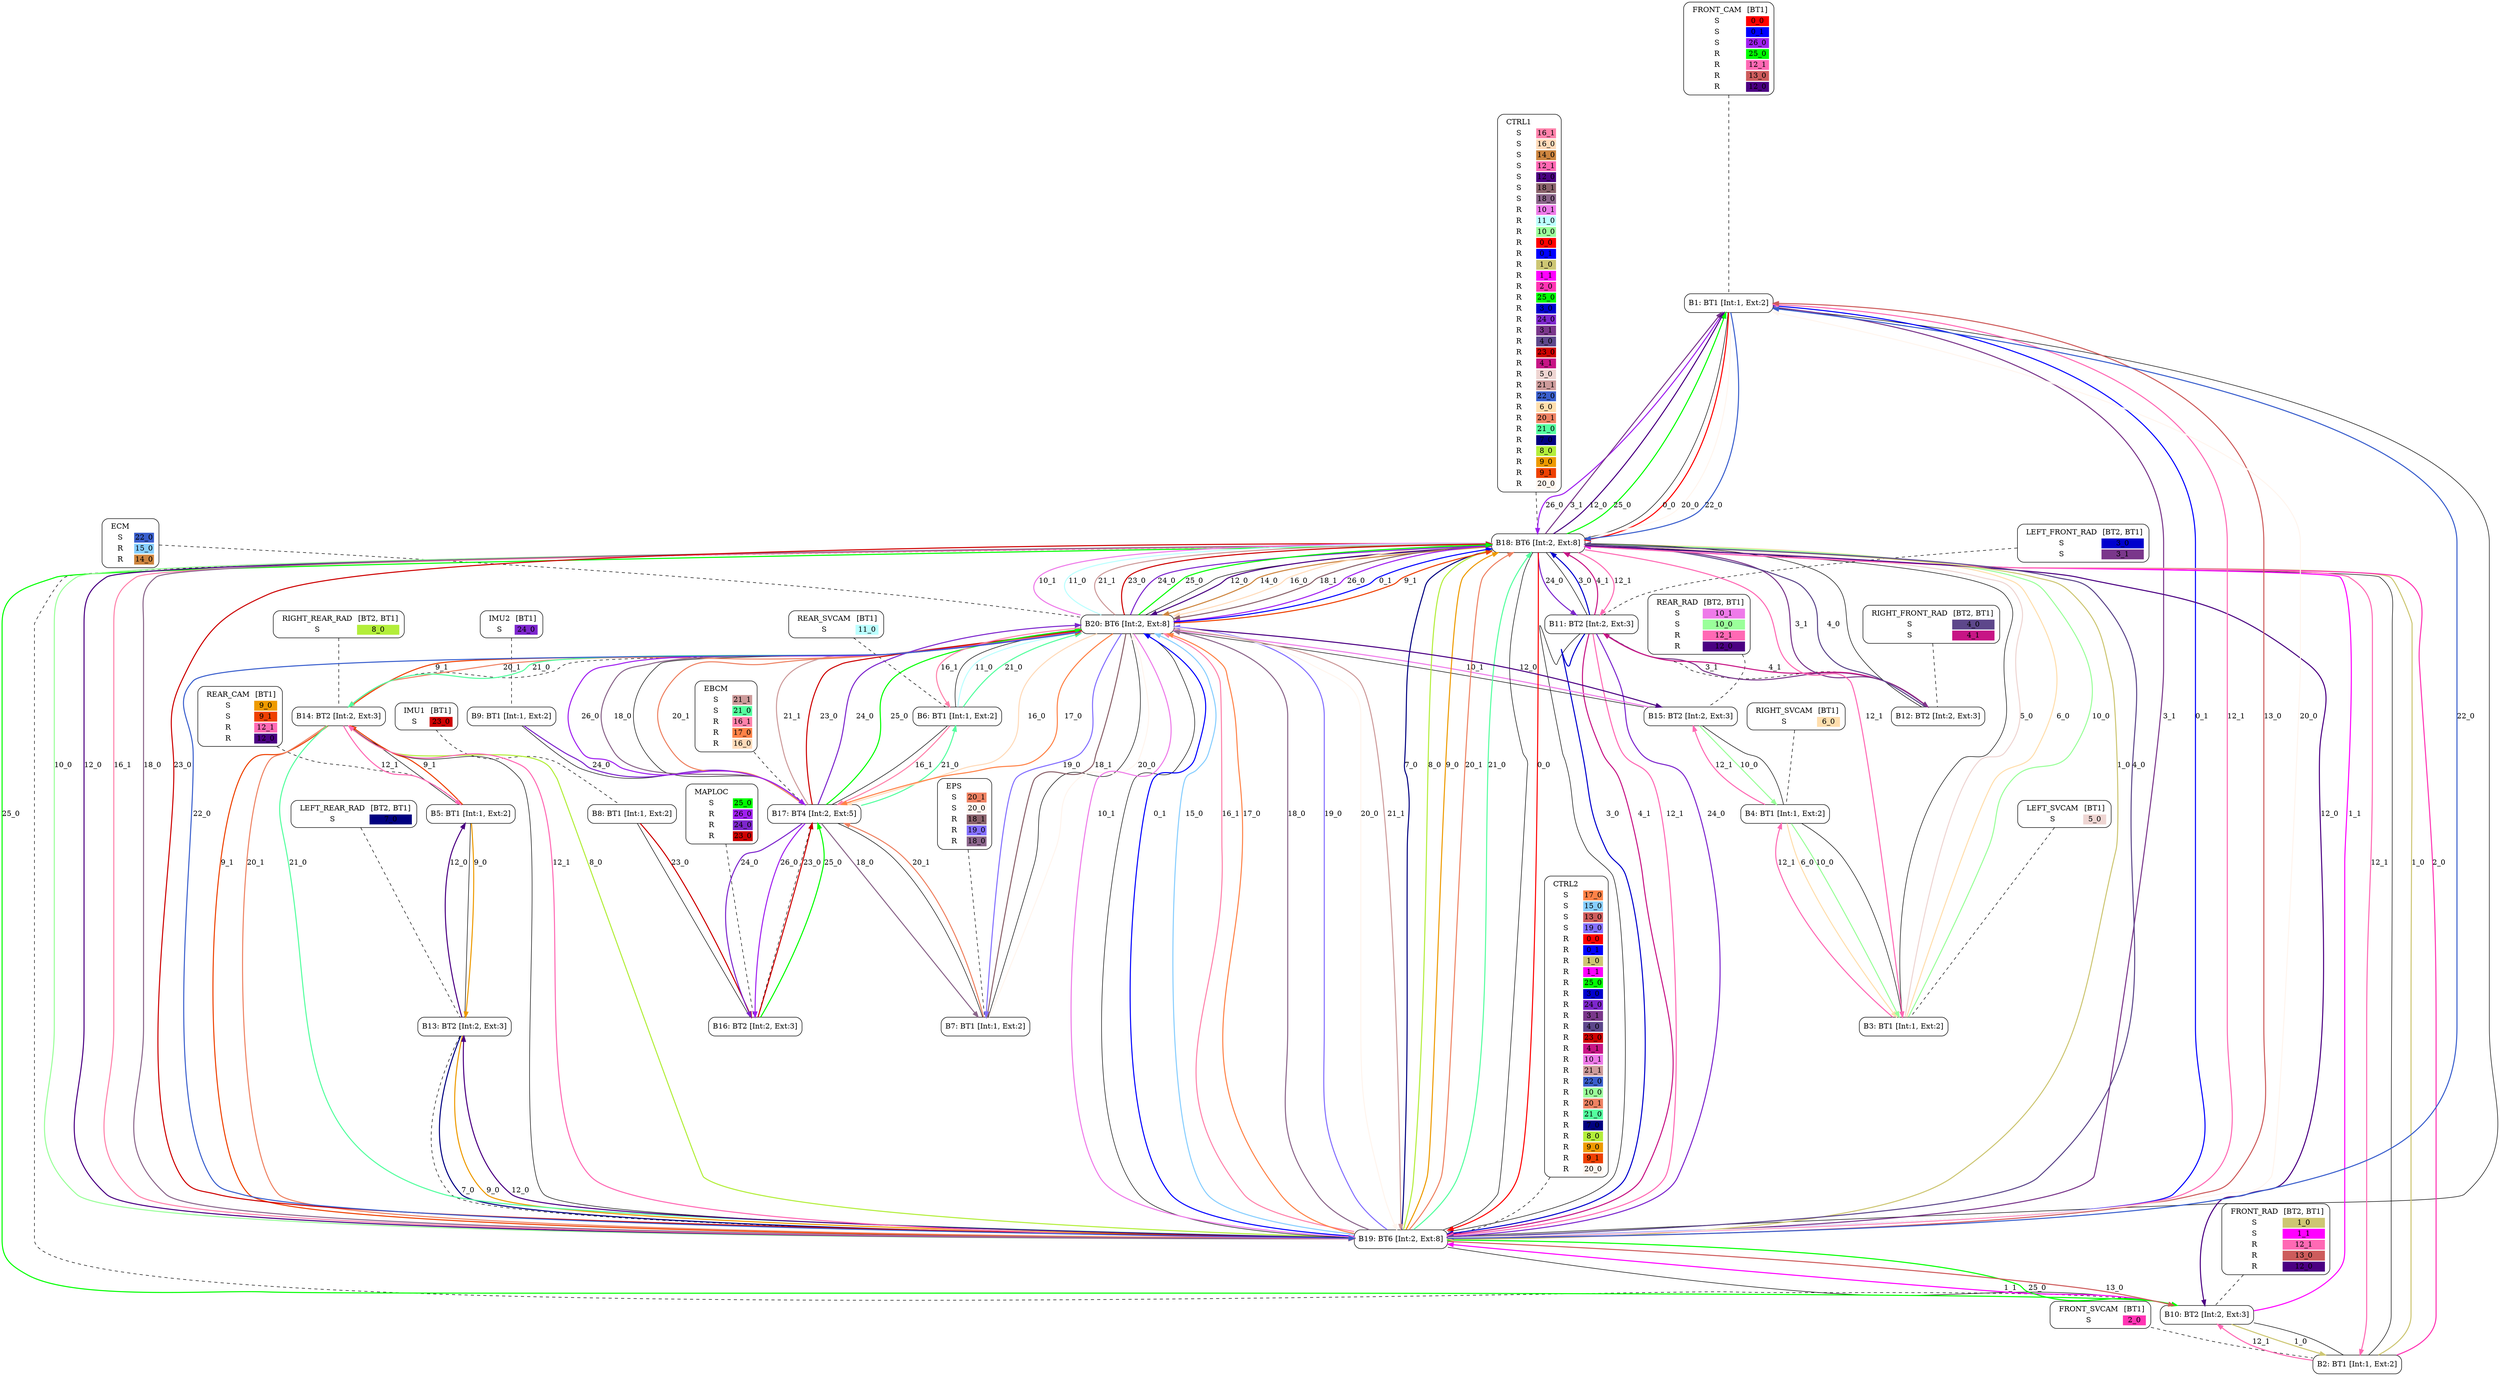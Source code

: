 digraph network {
  FRONT_CAM [ label=<<TABLE  BORDER="0"><TR> <TD ALIGN="CENTER" BORDER="0"> FRONT_CAM </TD> <TD>[BT1]</TD> </TR><TR><TD>S</TD><TD BGCOLOR="red">0_0</TD></TR>
<TR><TD>S</TD><TD BGCOLOR="blue">0_1</TD></TR>
<TR><TD>S</TD><TD BGCOLOR="purple">26_0</TD></TR>
<TR><TD>R</TD><TD BGCOLOR="green">25_0</TD></TR>
<TR><TD>R</TD><TD BGCOLOR="hotpink">12_1</TD></TR>
<TR><TD>R</TD><TD BGCOLOR="indianred">13_0</TD></TR>
<TR><TD>R</TD><TD BGCOLOR="indigo">12_0</TD></TR>
</TABLE>> shape="box" style="rounded" ];
  FRONT_RAD [ label=<<TABLE  BORDER="0"><TR> <TD ALIGN="CENTER" BORDER="0"> FRONT_RAD </TD> <TD>[BT2, BT1]</TD> </TR><TR><TD>S</TD><TD BGCOLOR="khaki3">1_0</TD></TR>
<TR><TD>S</TD><TD BGCOLOR="magenta1">1_1</TD></TR>
<TR><TD>R</TD><TD BGCOLOR="hotpink">12_1</TD></TR>
<TR><TD>R</TD><TD BGCOLOR="indianred">13_0</TD></TR>
<TR><TD>R</TD><TD BGCOLOR="indigo">12_0</TD></TR>
</TABLE>> shape="box" style="rounded" ];
  FRONT_SVCAM [ label=<<TABLE  BORDER="0"><TR> <TD ALIGN="CENTER" BORDER="0"> FRONT_SVCAM </TD> <TD>[BT1]</TD> </TR><TR><TD>S</TD><TD BGCOLOR="maroon1">2_0</TD></TR>
</TABLE>> shape="box" style="rounded" ];
  LEFT_FRONT_RAD [ label=<<TABLE  BORDER="0"><TR> <TD ALIGN="CENTER" BORDER="0"> LEFT_FRONT_RAD </TD> <TD>[BT2, BT1]</TD> </TR><TR><TD>S</TD><TD BGCOLOR="mediumblue">3_0</TD></TR>
<TR><TD>S</TD><TD BGCOLOR="mediumorchid4">3_1</TD></TR>
</TABLE>> shape="box" style="rounded" ];
  RIGHT_FRONT_RAD [ label=<<TABLE  BORDER="0"><TR> <TD ALIGN="CENTER" BORDER="0"> RIGHT_FRONT_RAD </TD> <TD>[BT2, BT1]</TD> </TR><TR><TD>S</TD><TD BGCOLOR="mediumpurple4">4_0</TD></TR>
<TR><TD>S</TD><TD BGCOLOR="mediumvioletred">4_1</TD></TR>
</TABLE>> shape="box" style="rounded" ];
  LEFT_SVCAM [ label=<<TABLE  BORDER="0"><TR> <TD ALIGN="CENTER" BORDER="0"> LEFT_SVCAM </TD> <TD>[BT1]</TD> </TR><TR><TD>S</TD><TD BGCOLOR="mistyrose2">5_0</TD></TR>
</TABLE>> shape="box" style="rounded" ];
  RIGHT_SVCAM [ label=<<TABLE  BORDER="0"><TR> <TD ALIGN="CENTER" BORDER="0"> RIGHT_SVCAM </TD> <TD>[BT1]</TD> </TR><TR><TD>S</TD><TD BGCOLOR="navajowhite1">6_0</TD></TR>
</TABLE>> shape="box" style="rounded" ];
  LEFT_REAR_RAD [ label=<<TABLE  BORDER="0"><TR> <TD ALIGN="CENTER" BORDER="0"> LEFT_REAR_RAD </TD> <TD>[BT2, BT1]</TD> </TR><TR><TD>S</TD><TD BGCOLOR="navyblue">7_0</TD></TR>
</TABLE>> shape="box" style="rounded" ];
  RIGHT_REAR_RAD [ label=<<TABLE  BORDER="0"><TR> <TD ALIGN="CENTER" BORDER="0"> RIGHT_REAR_RAD </TD> <TD>[BT2, BT1]</TD> </TR><TR><TD>S</TD><TD BGCOLOR="olivedrab2">8_0</TD></TR>
</TABLE>> shape="box" style="rounded" ];
  REAR_CAM [ label=<<TABLE  BORDER="0"><TR> <TD ALIGN="CENTER" BORDER="0"> REAR_CAM </TD> <TD>[BT1]</TD> </TR><TR><TD>S</TD><TD BGCOLOR="orange2">9_0</TD></TR>
<TR><TD>S</TD><TD BGCOLOR="orangered2">9_1</TD></TR>
<TR><TD>R</TD><TD BGCOLOR="hotpink">12_1</TD></TR>
<TR><TD>R</TD><TD BGCOLOR="indigo">12_0</TD></TR>
</TABLE>> shape="box" style="rounded" ];
  REAR_RAD [ label=<<TABLE  BORDER="0"><TR> <TD ALIGN="CENTER" BORDER="0"> REAR_RAD </TD> <TD>[BT2, BT1]</TD> </TR><TR><TD>S</TD><TD BGCOLOR="orchid2">10_1</TD></TR>
<TR><TD>S</TD><TD BGCOLOR="palegreen1">10_0</TD></TR>
<TR><TD>R</TD><TD BGCOLOR="hotpink">12_1</TD></TR>
<TR><TD>R</TD><TD BGCOLOR="indigo">12_0</TD></TR>
</TABLE>> shape="box" style="rounded" ];
  REAR_SVCAM [ label=<<TABLE  BORDER="0"><TR> <TD ALIGN="CENTER" BORDER="0"> REAR_SVCAM </TD> <TD>[BT1]</TD> </TR><TR><TD>S</TD><TD BGCOLOR="paleturquoise1">11_0</TD></TR>
</TABLE>> shape="box" style="rounded" ];
  CTRL1 [ label=<<TABLE  BORDER="0"><TR> <TD ALIGN="CENTER" BORDER="0"> CTRL1 </TD>  </TR><TR><TD>S</TD><TD BGCOLOR="palevioletred1">16_1</TD></TR>
<TR><TD>S</TD><TD BGCOLOR="peachpuff">16_0</TD></TR>
<TR><TD>S</TD><TD BGCOLOR="peru">14_0</TD></TR>
<TR><TD>S</TD><TD BGCOLOR="hotpink">12_1</TD></TR>
<TR><TD>S</TD><TD BGCOLOR="indigo">12_0</TD></TR>
<TR><TD>S</TD><TD BGCOLOR="pink4">18_1</TD></TR>
<TR><TD>S</TD><TD BGCOLOR="plum4">18_0</TD></TR>
<TR><TD>R</TD><TD BGCOLOR="orchid2">10_1</TD></TR>
<TR><TD>R</TD><TD BGCOLOR="paleturquoise1">11_0</TD></TR>
<TR><TD>R</TD><TD BGCOLOR="palegreen1">10_0</TD></TR>
<TR><TD>R</TD><TD BGCOLOR="red">0_0</TD></TR>
<TR><TD>R</TD><TD BGCOLOR="blue">0_1</TD></TR>
<TR><TD>R</TD><TD BGCOLOR="khaki3">1_0</TD></TR>
<TR><TD>R</TD><TD BGCOLOR="magenta1">1_1</TD></TR>
<TR><TD>R</TD><TD BGCOLOR="maroon1">2_0</TD></TR>
<TR><TD>R</TD><TD BGCOLOR="green">25_0</TD></TR>
<TR><TD>R</TD><TD BGCOLOR="mediumblue">3_0</TD></TR>
<TR><TD>R</TD><TD BGCOLOR="purple3">24_0</TD></TR>
<TR><TD>R</TD><TD BGCOLOR="mediumorchid4">3_1</TD></TR>
<TR><TD>R</TD><TD BGCOLOR="mediumpurple4">4_0</TD></TR>
<TR><TD>R</TD><TD BGCOLOR="red3">23_0</TD></TR>
<TR><TD>R</TD><TD BGCOLOR="mediumvioletred">4_1</TD></TR>
<TR><TD>R</TD><TD BGCOLOR="mistyrose2">5_0</TD></TR>
<TR><TD>R</TD><TD BGCOLOR="rosybrown3">21_1</TD></TR>
<TR><TD>R</TD><TD BGCOLOR="royalblue3">22_0</TD></TR>
<TR><TD>R</TD><TD BGCOLOR="navajowhite1">6_0</TD></TR>
<TR><TD>R</TD><TD BGCOLOR="salmon2">20_1</TD></TR>
<TR><TD>R</TD><TD BGCOLOR="seagreen1">21_0</TD></TR>
<TR><TD>R</TD><TD BGCOLOR="navyblue">7_0</TD></TR>
<TR><TD>R</TD><TD BGCOLOR="olivedrab2">8_0</TD></TR>
<TR><TD>R</TD><TD BGCOLOR="orange2">9_0</TD></TR>
<TR><TD>R</TD><TD BGCOLOR="orangered2">9_1</TD></TR>
<TR><TD>R</TD><TD BGCOLOR="seashell1">20_0</TD></TR>
</TABLE>> shape="box" style="rounded" ];
  CTRL2 [ label=<<TABLE  BORDER="0"><TR> <TD ALIGN="CENTER" BORDER="0"> CTRL2 </TD>  </TR><TR><TD>S</TD><TD BGCOLOR="sienna1">17_0</TD></TR>
<TR><TD>S</TD><TD BGCOLOR="skyblue1">15_0</TD></TR>
<TR><TD>S</TD><TD BGCOLOR="indianred">13_0</TD></TR>
<TR><TD>S</TD><TD BGCOLOR="slateblue1">19_0</TD></TR>
<TR><TD>R</TD><TD BGCOLOR="red">0_0</TD></TR>
<TR><TD>R</TD><TD BGCOLOR="blue">0_1</TD></TR>
<TR><TD>R</TD><TD BGCOLOR="khaki3">1_0</TD></TR>
<TR><TD>R</TD><TD BGCOLOR="magenta1">1_1</TD></TR>
<TR><TD>R</TD><TD BGCOLOR="green">25_0</TD></TR>
<TR><TD>R</TD><TD BGCOLOR="mediumblue">3_0</TD></TR>
<TR><TD>R</TD><TD BGCOLOR="purple3">24_0</TD></TR>
<TR><TD>R</TD><TD BGCOLOR="mediumorchid4">3_1</TD></TR>
<TR><TD>R</TD><TD BGCOLOR="mediumpurple4">4_0</TD></TR>
<TR><TD>R</TD><TD BGCOLOR="red3">23_0</TD></TR>
<TR><TD>R</TD><TD BGCOLOR="mediumvioletred">4_1</TD></TR>
<TR><TD>R</TD><TD BGCOLOR="orchid2">10_1</TD></TR>
<TR><TD>R</TD><TD BGCOLOR="rosybrown3">21_1</TD></TR>
<TR><TD>R</TD><TD BGCOLOR="royalblue3">22_0</TD></TR>
<TR><TD>R</TD><TD BGCOLOR="palegreen1">10_0</TD></TR>
<TR><TD>R</TD><TD BGCOLOR="salmon2">20_1</TD></TR>
<TR><TD>R</TD><TD BGCOLOR="seagreen1">21_0</TD></TR>
<TR><TD>R</TD><TD BGCOLOR="navyblue">7_0</TD></TR>
<TR><TD>R</TD><TD BGCOLOR="olivedrab2">8_0</TD></TR>
<TR><TD>R</TD><TD BGCOLOR="orange2">9_0</TD></TR>
<TR><TD>R</TD><TD BGCOLOR="orangered2">9_1</TD></TR>
<TR><TD>R</TD><TD BGCOLOR="seashell1">20_0</TD></TR>
</TABLE>> shape="box" style="rounded" ];
  ECM [ label=<<TABLE  BORDER="0"><TR> <TD ALIGN="CENTER" BORDER="0"> ECM </TD>  </TR><TR><TD>S</TD><TD BGCOLOR="royalblue3">22_0</TD></TR>
<TR><TD>R</TD><TD BGCOLOR="skyblue1">15_0</TD></TR>
<TR><TD>R</TD><TD BGCOLOR="peru">14_0</TD></TR>
</TABLE>> shape="box" style="rounded" ];
  EBCM [ label=<<TABLE  BORDER="0"><TR> <TD ALIGN="CENTER" BORDER="0"> EBCM </TD>  </TR><TR><TD>S</TD><TD BGCOLOR="rosybrown3">21_1</TD></TR>
<TR><TD>S</TD><TD BGCOLOR="seagreen1">21_0</TD></TR>
<TR><TD>R</TD><TD BGCOLOR="palevioletred1">16_1</TD></TR>
<TR><TD>R</TD><TD BGCOLOR="sienna1">17_0</TD></TR>
<TR><TD>R</TD><TD BGCOLOR="peachpuff">16_0</TD></TR>
</TABLE>> shape="box" style="rounded" ];
  EPS [ label=<<TABLE  BORDER="0"><TR> <TD ALIGN="CENTER" BORDER="0"> EPS </TD>  </TR><TR><TD>S</TD><TD BGCOLOR="salmon2">20_1</TD></TR>
<TR><TD>S</TD><TD BGCOLOR="seashell1">20_0</TD></TR>
<TR><TD>R</TD><TD BGCOLOR="pink4">18_1</TD></TR>
<TR><TD>R</TD><TD BGCOLOR="slateblue1">19_0</TD></TR>
<TR><TD>R</TD><TD BGCOLOR="plum4">18_0</TD></TR>
</TABLE>> shape="box" style="rounded" ];
  IMU1 [ label=<<TABLE  BORDER="0"><TR> <TD ALIGN="CENTER" BORDER="0"> IMU1 </TD> <TD>[BT1]</TD> </TR><TR><TD>S</TD><TD BGCOLOR="red3">23_0</TD></TR>
</TABLE>> shape="box" style="rounded" ];
  IMU2 [ label=<<TABLE  BORDER="0"><TR> <TD ALIGN="CENTER" BORDER="0"> IMU2 </TD> <TD>[BT1]</TD> </TR><TR><TD>S</TD><TD BGCOLOR="purple3">24_0</TD></TR>
</TABLE>> shape="box" style="rounded" ];
  MAPLOC [ label=<<TABLE  BORDER="0"><TR> <TD ALIGN="CENTER" BORDER="0"> MAPLOC </TD>  </TR><TR><TD>S</TD><TD BGCOLOR="green">25_0</TD></TR>
<TR><TD>R</TD><TD BGCOLOR="purple">26_0</TD></TR>
<TR><TD>R</TD><TD BGCOLOR="purple3">24_0</TD></TR>
<TR><TD>R</TD><TD BGCOLOR="red3">23_0</TD></TR>
</TABLE>> shape="box" style="rounded" ];
  B1 [ label="B1: BT1 [Int:1, Ext:2]" shape="box" style="rounded" ];
  B2 [ label="B2: BT1 [Int:1, Ext:2]" shape="box" style="rounded" ];
  B3 [ label="B3: BT1 [Int:1, Ext:2]" shape="box" style="rounded" ];
  B4 [ label="B4: BT1 [Int:1, Ext:2]" shape="box" style="rounded" ];
  B5 [ label="B5: BT1 [Int:1, Ext:2]" shape="box" style="rounded" ];
  B6 [ label="B6: BT1 [Int:1, Ext:2]" shape="box" style="rounded" ];
  B7 [ label="B7: BT1 [Int:1, Ext:2]" shape="box" style="rounded" ];
  B8 [ label="B8: BT1 [Int:1, Ext:2]" shape="box" style="rounded" ];
  B9 [ label="B9: BT1 [Int:1, Ext:2]" shape="box" style="rounded" ];
  B10 [ label="B10: BT2 [Int:2, Ext:3]" shape="box" style="rounded" ];
  B11 [ label="B11: BT2 [Int:2, Ext:3]" shape="box" style="rounded" ];
  B12 [ label="B12: BT2 [Int:2, Ext:3]" shape="box" style="rounded" ];
  B13 [ label="B13: BT2 [Int:2, Ext:3]" shape="box" style="rounded" ];
  B14 [ label="B14: BT2 [Int:2, Ext:3]" shape="box" style="rounded" ];
  B15 [ label="B15: BT2 [Int:2, Ext:3]" shape="box" style="rounded" ];
  B16 [ label="B16: BT2 [Int:2, Ext:3]" shape="box" style="rounded" ];
  B17 [ label="B17: BT4 [Int:2, Ext:5]" shape="box" style="rounded" ];
  B18 [ label="B18: BT6 [Int:2, Ext:8]" shape="box" style="rounded" ];
  B19 [ label="B19: BT6 [Int:2, Ext:8]" shape="box" style="rounded" ];
  B20 [ label="B20: BT6 [Int:2, Ext:8]" shape="box" style="rounded" ];
  FRONT_CAM -> B1 [ style="dashed" arrowhead="none" ];
  FRONT_RAD -> B10 [ style="dashed" arrowhead="none" ];
  FRONT_SVCAM -> B2 [ style="dashed" arrowhead="none" ];
  LEFT_FRONT_RAD -> B11 [ style="dashed" arrowhead="none" ];
  RIGHT_FRONT_RAD -> B12 [ style="dashed" arrowhead="none" ];
  LEFT_SVCAM -> B3 [ style="dashed" arrowhead="none" ];
  RIGHT_SVCAM -> B4 [ style="dashed" arrowhead="none" ];
  LEFT_REAR_RAD -> B13 [ style="dashed" arrowhead="none" ];
  RIGHT_REAR_RAD -> B14 [ style="dashed" arrowhead="none" ];
  REAR_CAM -> B5 [ style="dashed" arrowhead="none" ];
  REAR_RAD -> B15 [ style="dashed" arrowhead="none" ];
  REAR_SVCAM -> B6 [ style="dashed" arrowhead="none" ];
  CTRL1 -> B18 [ style="dashed" arrowhead="none" ];
  CTRL2 -> B19 [ style="dashed" arrowhead="none" ];
  ECM -> B20 [ style="dashed" arrowhead="none" ];
  EBCM -> B17 [ style="dashed" arrowhead="none" ];
  EPS -> B7 [ style="dashed" arrowhead="none" ];
  IMU1 -> B8 [ style="dashed" arrowhead="none" ];
  IMU2 -> B9 [ style="dashed" arrowhead="none" ];
  MAPLOC -> B16 [ style="dashed" arrowhead="none" ];
  B1 -> B18 [ arrowhead="none" ];
  B1 -> B19 [ arrowhead="none" ];
  B2 -> B10 [ arrowhead="none" ];
  B2 -> B18 [ arrowhead="none" ];
  B3 -> B4 [ arrowhead="none" ];
  B3 -> B18 [ arrowhead="none" ];
  B4 -> B15 [ arrowhead="none" ];
  B5 -> B13 [ arrowhead="none" ];
  B5 -> B14 [ arrowhead="none" ];
  B6 -> B17 [ arrowhead="none" ];
  B6 -> B20 [ arrowhead="none" ];
  B7 -> B17 [ arrowhead="none" ];
  B7 -> B20 [ arrowhead="none" ];
  B8 -> B16 [ arrowhead="none" ];
  B9 -> B17 [ arrowhead="none" ];
  B10 -> B18 [ style="dashed" arrowhead="none" ];
  B10 -> B19 [ arrowhead="none" ];
  B11 -> B12 [ style="dashed" arrowhead="none" ];
  B11 -> B18 [ arrowhead="none" ];
  B11 -> B19 [ arrowhead="none" ];
  B12 -> B18 [ arrowhead="none" ];
  B13 -> B19 [ style="dashed" arrowhead="none" ];
  B14 -> B19 [ arrowhead="none" ];
  B14 -> B20 [ style="dashed" arrowhead="none" ];
  B15 -> B20 [ arrowhead="none" ];
  B16 -> B17 [ style="dashed" arrowhead="none" ];
  B17 -> B20 [ arrowhead="none" ];
  B18 -> B19 [ arrowhead="none" ];
  B18 -> B20 [ arrowhead="none" ];
  B19 -> B20 [ arrowhead="none" ];
  B1 -> B18 [ label="0_0" color="red" style="bold" ];
  B18 -> B19 [ label="0_0" color="red" style="bold" ];
  B1 -> B19 [ label="0_1" color="blue" style="bold" ];
  B19 -> B20 [ label="0_1" color="blue" style="bold" ];
  B20 -> B18 [ label="0_1" color="blue" style="bold" ];
  B10 -> B2 [ label="1_0" color="khaki3" style="bold" ];
  B2 -> B18 [ label="1_0" color="khaki3" style="bold" ];
  B18 -> B19 [ label="1_0" color="khaki3" style="bold" ];
  B10 -> B18 [ label="1_1" color="magenta1" style="bold" ];
  B10 -> B19 [ label="1_1" color="magenta1" style="bold" ];
  B2 -> B18 [ label="2_0" color="maroon1" style="bold" ];
  B11 -> B18 [ label="3_0" color="mediumblue" style="bold" ];
  B11 -> B19 [ label="3_0" color="mediumblue" style="bold" ];
  B11 -> B12 [ label="3_1" color="mediumorchid4" style="bold" ];
  B12 -> B18 [ label="3_1" color="mediumorchid4" style="bold" ];
  B18 -> B1 [ label="3_1" color="mediumorchid4" style="bold" ];
  B1 -> B19 [ label="3_1" color="mediumorchid4" style="bold" ];
  B12 -> B18 [ label="4_0" color="mediumpurple4" style="bold" ];
  B18 -> B19 [ label="4_0" color="mediumpurple4" style="bold" ];
  B12 -> B11 [ label="4_1" color="mediumvioletred" style="bold" ];
  B11 -> B18 [ label="4_1" color="mediumvioletred" style="bold" ];
  B11 -> B19 [ label="4_1" color="mediumvioletred" style="bold" ];
  B3 -> B18 [ label="5_0" color="mistyrose2" style="bold" ];
  B4 -> B3 [ label="6_0" color="navajowhite1" style="bold" ];
  B3 -> B18 [ label="6_0" color="navajowhite1" style="bold" ];
  B13 -> B19 [ label="7_0" color="navyblue" style="bold" ];
  B19 -> B18 [ label="7_0" color="navyblue" style="bold" ];
  B14 -> B19 [ label="8_0" color="olivedrab2" style="bold" ];
  B19 -> B18 [ label="8_0" color="olivedrab2" style="bold" ];
  B5 -> B13 [ label="9_0" color="orange2" style="bold" ];
  B13 -> B19 [ label="9_0" color="orange2" style="bold" ];
  B19 -> B18 [ label="9_0" color="orange2" style="bold" ];
  B5 -> B14 [ label="9_1" color="orangered2" style="bold" ];
  B14 -> B19 [ label="9_1" color="orangered2" style="bold" ];
  B14 -> B20 [ label="9_1" color="orangered2" style="bold" ];
  B20 -> B18 [ label="9_1" color="orangered2" style="bold" ];
  B15 -> B4 [ label="10_0" color="palegreen1" style="bold" ];
  B4 -> B3 [ label="10_0" color="palegreen1" style="bold" ];
  B3 -> B18 [ label="10_0" color="palegreen1" style="bold" ];
  B18 -> B19 [ label="10_0" color="palegreen1" style="bold" ];
  B15 -> B20 [ label="10_1" color="orchid2" style="bold" ];
  B20 -> B18 [ label="10_1" color="orchid2" style="bold" ];
  B20 -> B19 [ label="10_1" color="orchid2" style="bold" ];
  B6 -> B20 [ label="11_0" color="paleturquoise1" style="bold" ];
  B20 -> B18 [ label="11_0" color="paleturquoise1" style="bold" ];
  B18 -> B1 [ label="12_0" color="indigo" style="bold" ];
  B18 -> B10 [ label="12_0" color="indigo" style="bold" ];
  B18 -> B19 [ label="12_0" color="indigo" style="bold" ];
  B18 -> B20 [ label="12_0" color="indigo" style="bold" ];
  B19 -> B13 [ label="12_0" color="indigo" style="bold" ];
  B20 -> B15 [ label="12_0" color="indigo" style="bold" ];
  B13 -> B5 [ label="12_0" color="indigo" style="bold" ];
  B18 -> B2 [ label="12_1" color="hotpink" style="bold" ];
  B18 -> B3 [ label="12_1" color="hotpink" style="bold" ];
  B18 -> B11 [ label="12_1" color="hotpink" style="bold" ];
  B2 -> B10 [ label="12_1" color="hotpink" style="bold" ];
  B3 -> B4 [ label="12_1" color="hotpink" style="bold" ];
  B11 -> B19 [ label="12_1" color="hotpink" style="bold" ];
  B4 -> B15 [ label="12_1" color="hotpink" style="bold" ];
  B19 -> B1 [ label="12_1" color="hotpink" style="bold" ];
  B19 -> B14 [ label="12_1" color="hotpink" style="bold" ];
  B14 -> B5 [ label="12_1" color="hotpink" style="bold" ];
  B19 -> B1 [ label="13_0" color="indianred" style="bold" ];
  B19 -> B10 [ label="13_0" color="indianred" style="bold" ];
  B18 -> B20 [ label="14_0" color="peru" style="bold" ];
  B19 -> B20 [ label="15_0" color="skyblue1" style="bold" ];
  B18 -> B20 [ label="16_0" color="peachpuff" style="bold" ];
  B20 -> B17 [ label="16_0" color="peachpuff" style="bold" ];
  B18 -> B19 [ label="16_1" color="palevioletred1" style="bold" ];
  B19 -> B20 [ label="16_1" color="palevioletred1" style="bold" ];
  B20 -> B6 [ label="16_1" color="palevioletred1" style="bold" ];
  B6 -> B17 [ label="16_1" color="palevioletred1" style="bold" ];
  B19 -> B20 [ label="17_0" color="sienna1" style="bold" ];
  B20 -> B17 [ label="17_0" color="sienna1" style="bold" ];
  B18 -> B19 [ label="18_0" color="plum4" style="bold" ];
  B19 -> B20 [ label="18_0" color="plum4" style="bold" ];
  B20 -> B17 [ label="18_0" color="plum4" style="bold" ];
  B17 -> B7 [ label="18_0" color="plum4" style="bold" ];
  B18 -> B20 [ label="18_1" color="pink4" style="bold" ];
  B20 -> B7 [ label="18_1" color="pink4" style="bold" ];
  B19 -> B20 [ label="19_0" color="slateblue1" style="bold" ];
  B20 -> B7 [ label="19_0" color="slateblue1" style="bold" ];
  B7 -> B20 [ label="20_0" color="seashell1" style="bold" ];
  B20 -> B19 [ label="20_0" color="seashell1" style="bold" ];
  B19 -> B1 [ label="20_0" color="seashell1" style="bold" ];
  B1 -> B18 [ label="20_0" color="seashell1" style="bold" ];
  B7 -> B17 [ label="20_1" color="salmon2" style="bold" ];
  B17 -> B20 [ label="20_1" color="salmon2" style="bold" ];
  B20 -> B14 [ label="20_1" color="salmon2" style="bold" ];
  B14 -> B19 [ label="20_1" color="salmon2" style="bold" ];
  B19 -> B18 [ label="20_1" color="salmon2" style="bold" ];
  B17 -> B6 [ label="21_0" color="seagreen1" style="bold" ];
  B6 -> B20 [ label="21_0" color="seagreen1" style="bold" ];
  B20 -> B14 [ label="21_0" color="seagreen1" style="bold" ];
  B14 -> B19 [ label="21_0" color="seagreen1" style="bold" ];
  B19 -> B18 [ label="21_0" color="seagreen1" style="bold" ];
  B17 -> B20 [ label="21_1" color="rosybrown3" style="bold" ];
  B20 -> B18 [ label="21_1" color="rosybrown3" style="bold" ];
  B20 -> B19 [ label="21_1" color="rosybrown3" style="bold" ];
  B20 -> B19 [ label="22_0" color="royalblue3" style="bold" ];
  B19 -> B1 [ label="22_0" color="royalblue3" style="bold" ];
  B1 -> B18 [ label="22_0" color="royalblue3" style="bold" ];
  B8 -> B16 [ label="23_0" color="red3" style="bold" ];
  B16 -> B17 [ label="23_0" color="red3" style="bold" ];
  B17 -> B20 [ label="23_0" color="red3" style="bold" ];
  B20 -> B18 [ label="23_0" color="red3" style="bold" ];
  B18 -> B19 [ label="23_0" color="red3" style="bold" ];
  B9 -> B17 [ label="24_0" color="purple3" style="bold" ];
  B17 -> B16 [ label="24_0" color="purple3" style="bold" ];
  B17 -> B20 [ label="24_0" color="purple3" style="bold" ];
  B20 -> B18 [ label="24_0" color="purple3" style="bold" ];
  B18 -> B11 [ label="24_0" color="purple3" style="bold" ];
  B11 -> B19 [ label="24_0" color="purple3" style="bold" ];
  B16 -> B17 [ label="25_0" color="green" style="bold" ];
  B17 -> B20 [ label="25_0" color="green" style="bold" ];
  B20 -> B18 [ label="25_0" color="green" style="bold" ];
  B18 -> B1 [ label="25_0" color="green" style="bold" ];
  B18 -> B10 [ label="25_0" color="green" style="bold" ];
  B10 -> B19 [ label="25_0" color="green" style="bold" ];
  B1 -> B18 [ label="26_0" color="purple" style="bold" ];
  B18 -> B20 [ label="26_0" color="purple" style="bold" ];
  B20 -> B17 [ label="26_0" color="purple" style="bold" ];
  B17 -> B16 [ label="26_0" color="purple" style="bold" ];
}
